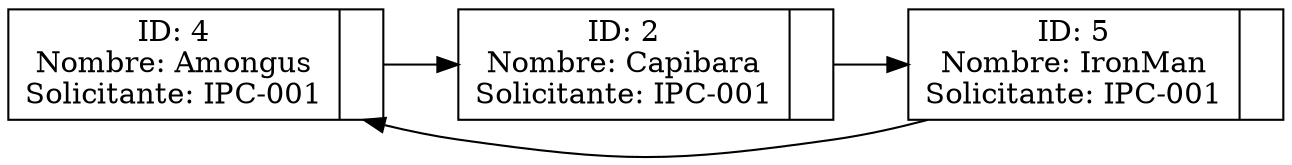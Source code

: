 digraph G {
    rankdir=LR;
    node[shape=record, height=.1]
    nodo0[label="{ID: 4\nNombre: Amongus\nSolicitante: IPC-001|<f1>}"];
    nodo1[label="{ID: 2\nNombre: Capibara\nSolicitante: IPC-001|<f1>}"];
    nodo2[label="{ID: 5\nNombre: IronMan\nSolicitante: IPC-001|<f1>}"];
    nodo0 -> nodo1;
    nodo1 -> nodo2;
    nodo2 -> nodo0[constraint=false];
}